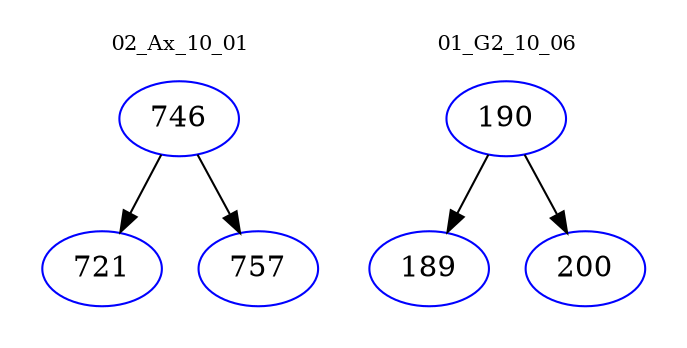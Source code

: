 digraph{
subgraph cluster_0 {
color = white
label = "02_Ax_10_01";
fontsize=10;
T0_746 [label="746", color="blue"]
T0_746 -> T0_721 [color="black"]
T0_721 [label="721", color="blue"]
T0_746 -> T0_757 [color="black"]
T0_757 [label="757", color="blue"]
}
subgraph cluster_1 {
color = white
label = "01_G2_10_06";
fontsize=10;
T1_190 [label="190", color="blue"]
T1_190 -> T1_189 [color="black"]
T1_189 [label="189", color="blue"]
T1_190 -> T1_200 [color="black"]
T1_200 [label="200", color="blue"]
}
}
